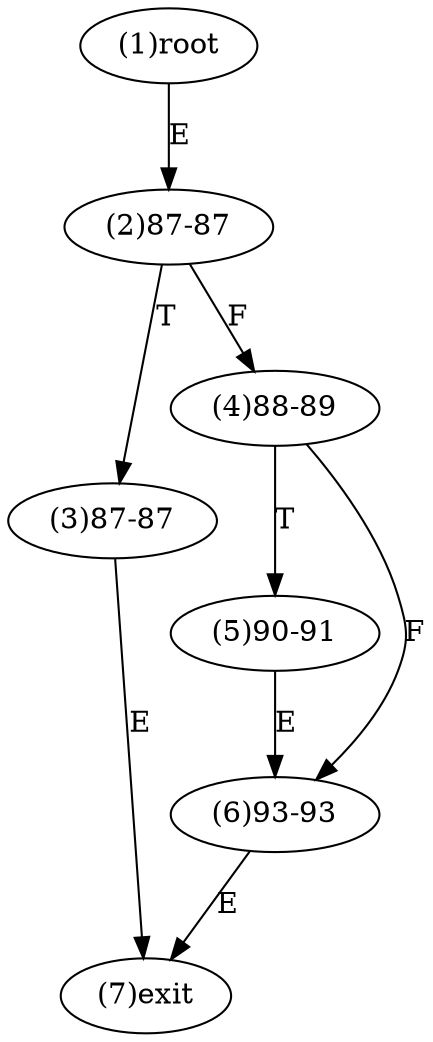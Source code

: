 digraph "" { 
1[ label="(1)root"];
2[ label="(2)87-87"];
3[ label="(3)87-87"];
4[ label="(4)88-89"];
5[ label="(5)90-91"];
6[ label="(6)93-93"];
7[ label="(7)exit"];
1->2[ label="E"];
2->4[ label="F"];
2->3[ label="T"];
3->7[ label="E"];
4->6[ label="F"];
4->5[ label="T"];
5->6[ label="E"];
6->7[ label="E"];
}